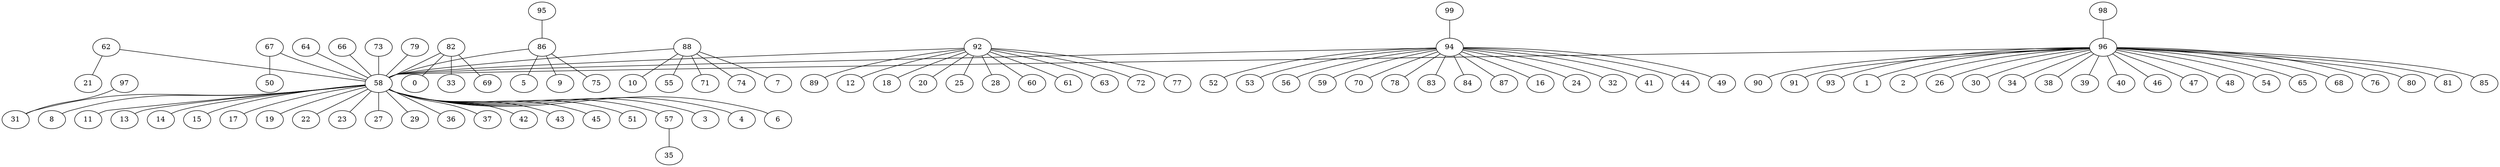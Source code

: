 graph Gilbert_100_p30_BFS {
58;
3;
4;
6;
8;
11;
13;
14;
15;
17;
19;
22;
23;
27;
29;
31;
36;
37;
42;
43;
45;
51;
57;
62;
64;
66;
67;
73;
79;
82;
86;
88;
92;
94;
96;
1;
2;
26;
30;
34;
38;
39;
40;
46;
47;
48;
54;
65;
68;
76;
80;
81;
85;
90;
91;
93;
98;
16;
24;
32;
41;
44;
49;
52;
53;
56;
59;
70;
78;
83;
84;
87;
99;
12;
18;
20;
25;
28;
60;
61;
63;
72;
77;
89;
7;
10;
55;
71;
74;
5;
9;
75;
95;
0;
33;
69;
50;
21;
35;
97;
58 -- 3;
58 -- 4;
58 -- 6;
58 -- 8;
58 -- 11;
58 -- 13;
58 -- 14;
58 -- 15;
58 -- 17;
58 -- 19;
58 -- 22;
58 -- 23;
58 -- 27;
58 -- 29;
58 -- 31;
58 -- 36;
58 -- 37;
58 -- 42;
58 -- 43;
58 -- 45;
58 -- 51;
58 -- 57;
62 -- 58;
64 -- 58;
66 -- 58;
67 -- 58;
73 -- 58;
79 -- 58;
82 -- 58;
86 -- 58;
88 -- 58;
92 -- 58;
94 -- 58;
96 -- 58;
96 -- 1;
96 -- 2;
96 -- 26;
96 -- 30;
96 -- 34;
96 -- 38;
96 -- 39;
96 -- 40;
96 -- 46;
96 -- 47;
96 -- 48;
96 -- 54;
96 -- 65;
96 -- 68;
96 -- 76;
96 -- 80;
96 -- 81;
96 -- 85;
96 -- 90;
96 -- 91;
96 -- 93;
98 -- 96;
94 -- 16;
94 -- 24;
94 -- 32;
94 -- 41;
94 -- 44;
94 -- 49;
94 -- 52;
94 -- 53;
94 -- 56;
94 -- 59;
94 -- 70;
94 -- 78;
94 -- 83;
94 -- 84;
94 -- 87;
99 -- 94;
92 -- 12;
92 -- 18;
92 -- 20;
92 -- 25;
92 -- 28;
92 -- 60;
92 -- 61;
92 -- 63;
92 -- 72;
92 -- 77;
92 -- 89;
88 -- 7;
88 -- 10;
88 -- 55;
88 -- 71;
88 -- 74;
86 -- 5;
86 -- 9;
86 -- 75;
95 -- 86;
82 -- 0;
82 -- 33;
82 -- 69;
67 -- 50;
62 -- 21;
57 -- 35;
97 -- 31;
}